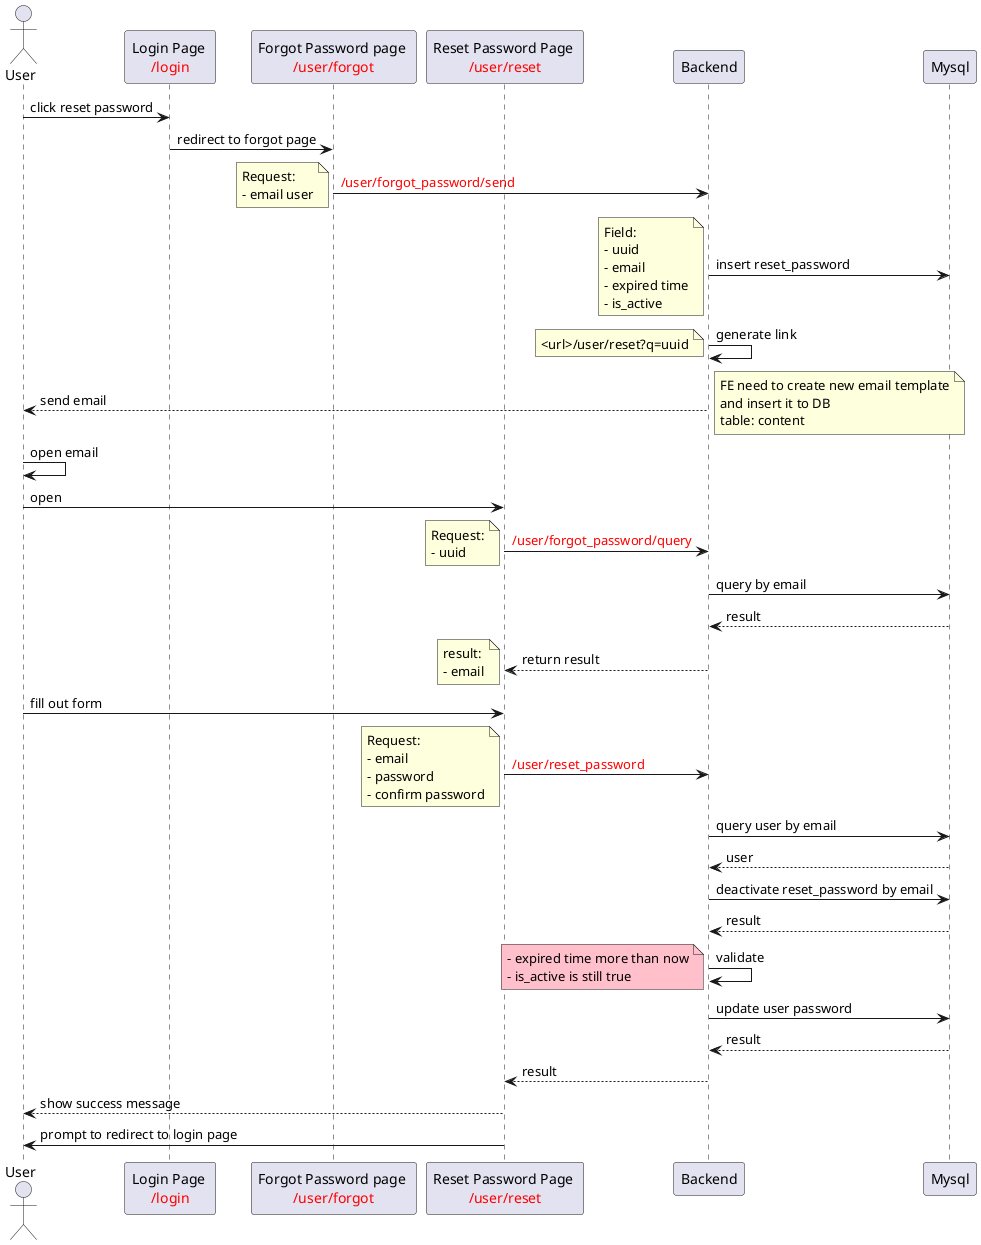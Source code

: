 @startuml forgot - reset password user flow

Actor User as u

' Box "Frontend"
Participant "Login Page \n<color:red>/login" as login
Participant "Forgot Password page \n<color:red>/user/forgot" as forgot
Participant "Reset Password Page \n<color:red>/user/reset" as reset
' end box

' Box "Backend" #LightBlue
Participant "Backend" as be
Participant "Mysql" as db
' end box

u -> login : click reset password
login -> forgot : redirect to forgot page
forgot -> be : <color:red>/user/forgot_password/send
note left
    Request:
    - email user
end note
be -> db : insert reset_password
note left
    Field:
    - uuid
    - email
    - expired time
    - is_active
end note
be -> be : generate link
note left
    <url>/user/reset?q=uuid
end note
u <-- be : send email
note right
    FE need to create new email template
    and insert it to DB
    table: content
end note
u -> u : open email
u -> reset : open
reset -> be : <color:red>/user/forgot_password/query
note left
    Request:
    - uuid
end note
be -> db : query by email
return result
reset <-- be : return result
note left
    result: 
    - email
end note
u -> reset : fill out form
reset -> be : <color:red>/user/reset_password
note left
    Request:
    - email
    - password
    - confirm password
end note
be -> db : query user by email
return user
be -> db : deactivate reset_password by email
return result
be -> be : validate
note left #Pink
    - expired time more than now
    - is_active is still true
end note
be -> db : update user password
return result
reset <-- be : result
u <-- reset : show success message
reset -> u : prompt to redirect to login page

@enduml